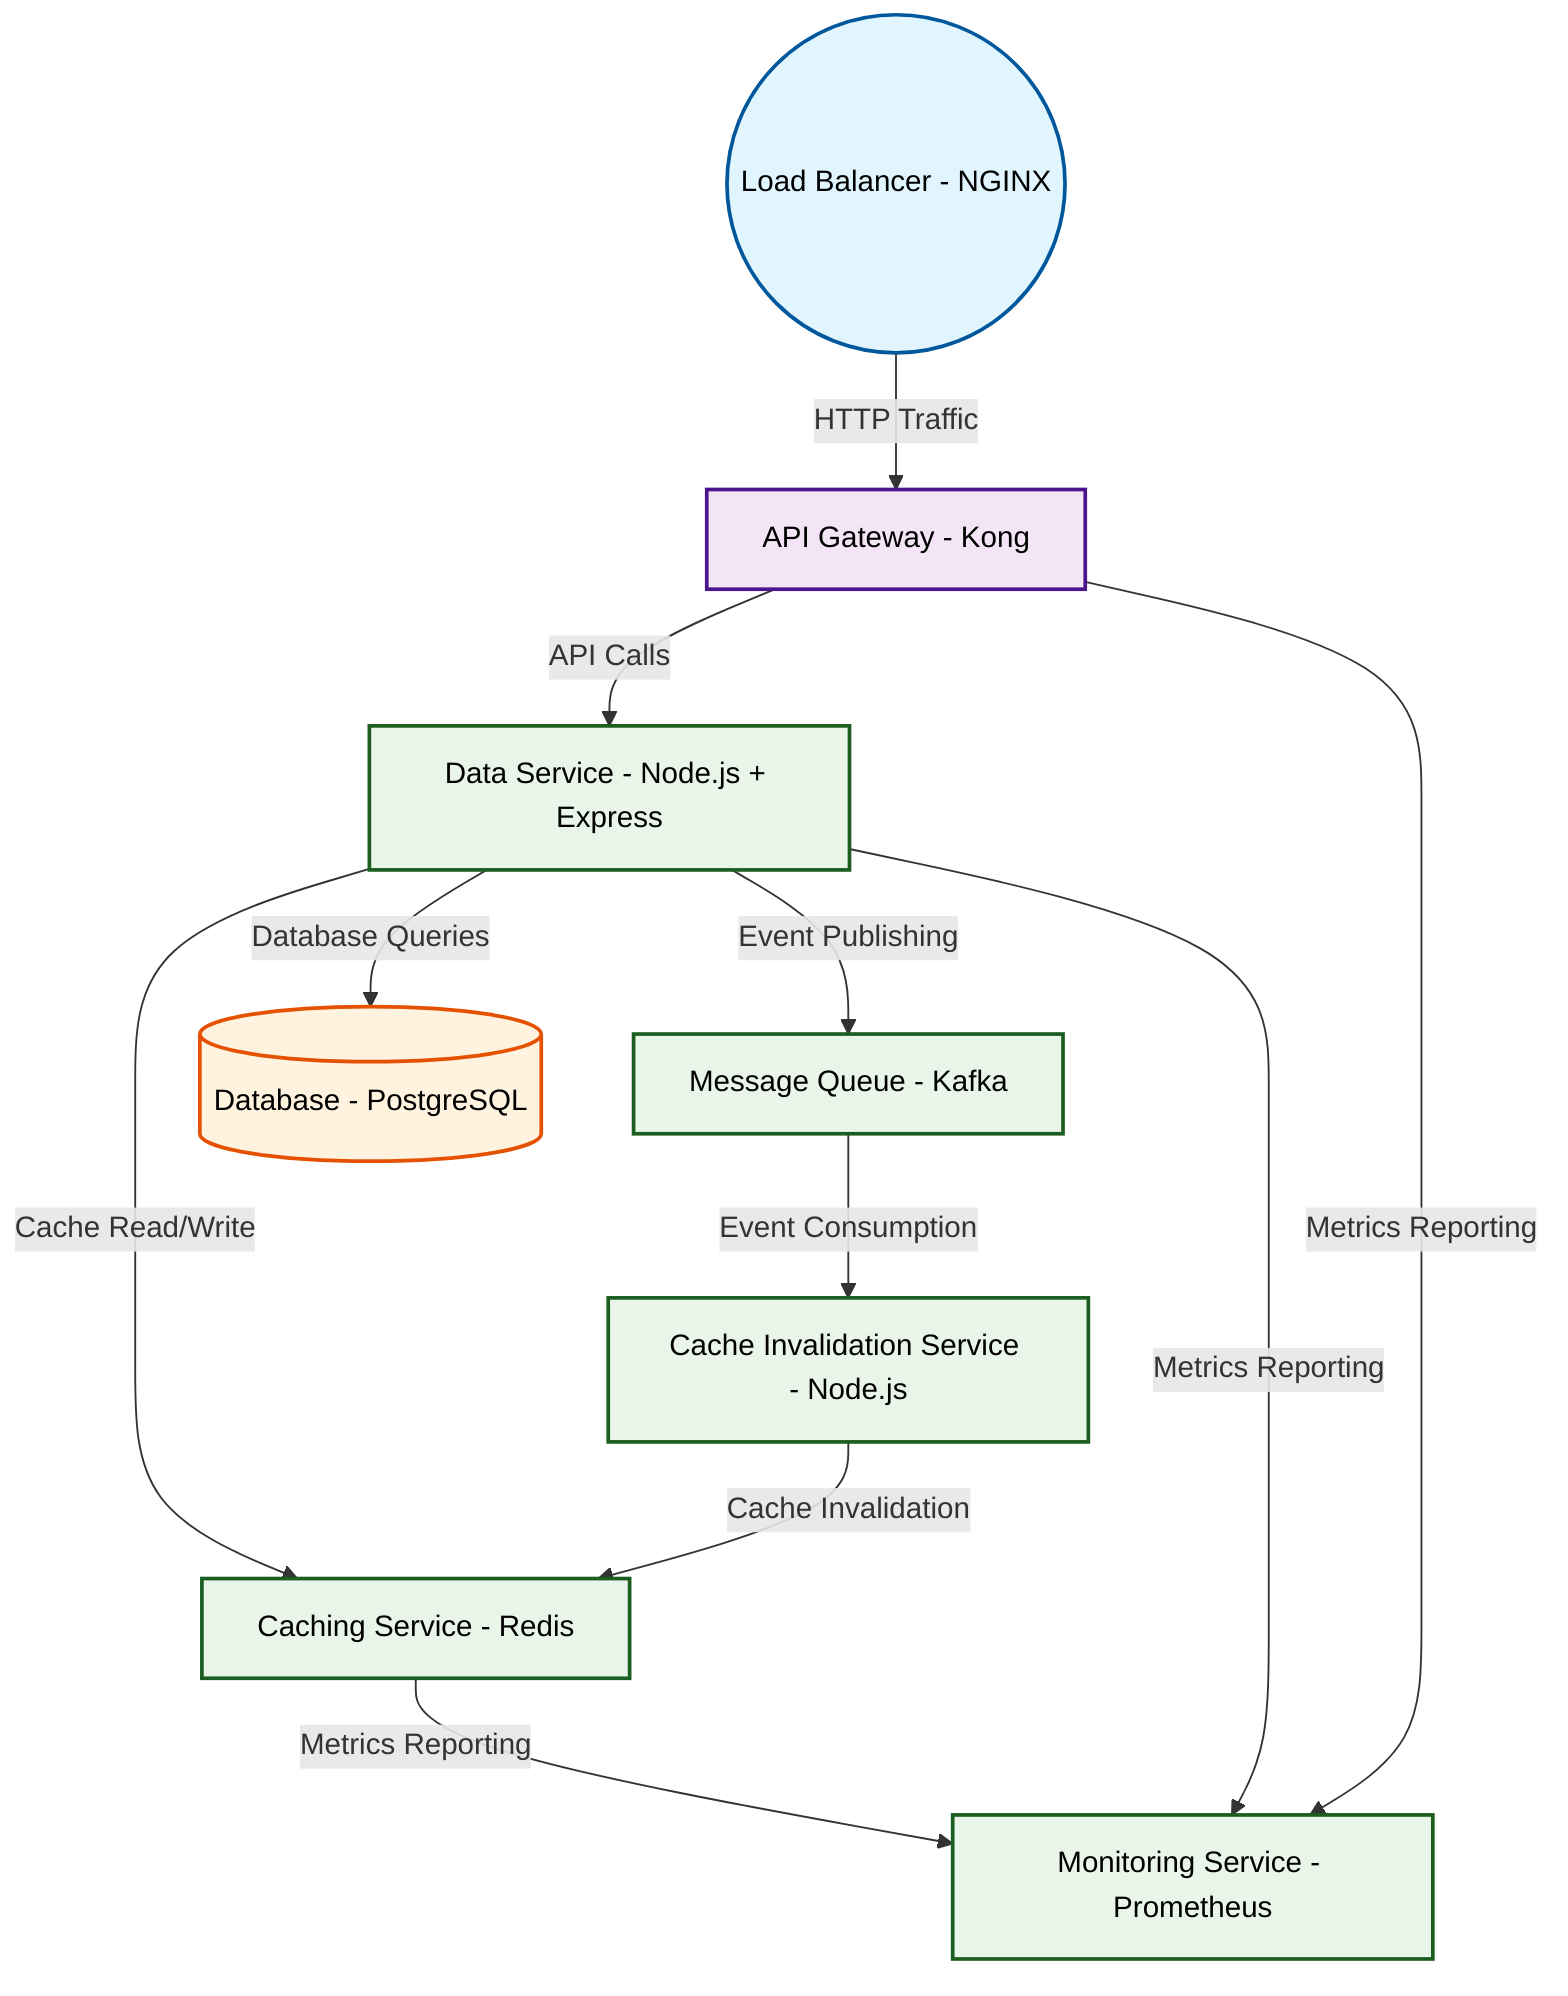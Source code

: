 graph TB

    %% Professional Software Architecture Styling
    classDef userInterface fill:#e1f5fe,stroke:#01579b,stroke-width:2px,color:#000
    classDef apiLayer fill:#f3e5f5,stroke:#4a148c,stroke-width:2px,color:#000
    classDef service fill:#e8f5e8,stroke:#1b5e20,stroke-width:2px,color:#000
    classDef database fill:#fff3e0,stroke:#e65100,stroke-width:2px,color:#000
    classDef cache fill:#fce4ec,stroke:#880e4f,stroke-width:2px,color:#000
    classDef external fill:#f1f8e9,stroke:#33691e,stroke-width:2px,color:#000

    lb1((Load Balancer - NGINX))
    api_gateway[API Gateway - Kong]
    cache_service[Caching Service - Redis]
    data_service[Data Service - Node.js + Express]
    database[(Database - PostgreSQL)]
    message_queue[Message Queue - Kafka]
    monitoring[Monitoring Service - Prometheus]
    cache_invalidation_service[Cache Invalidation Service - Node.js]

    lb1 -->|HTTP Traffic| api_gateway
    api_gateway -->|API Calls| data_service
    data_service -->|Cache Read/Write| cache_service
    data_service -->|Database Queries| database
    data_service -->|Event Publishing| message_queue
    message_queue -->|Event Consumption| cache_invalidation_service
    cache_invalidation_service -->|Cache Invalidation| cache_service
    api_gateway -->|Metrics Reporting| monitoring
    data_service -->|Metrics Reporting| monitoring
    cache_service -->|Metrics Reporting| monitoring

    class lb1 userInterface
    class api_gateway apiLayer
    class cache_service service
    class data_service service
    class database database
    class message_queue service
    class monitoring service
    class cache_invalidation_service service